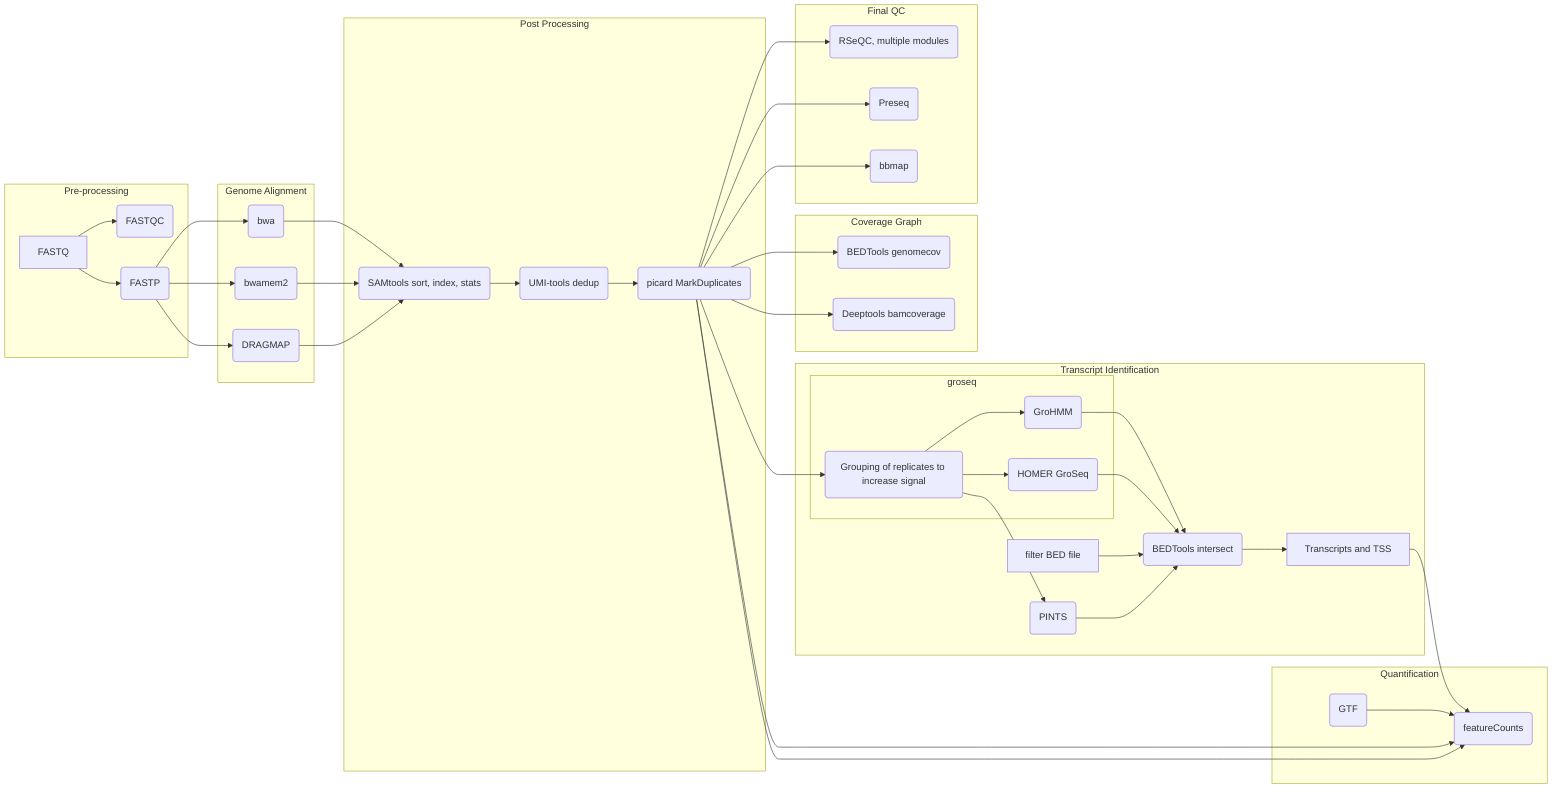 graph LR
    subgraph Pre-processing
        %% one
        A[FASTQ] --> B(FASTQC)
        A --> C(FASTP)
    end
    subgraph Genome Alignment
        %% two
        C --> D(bwa)
        C --> E(bwamem2)
        C --> F(DRAGMAP)
    end
    subgraph Post Processing
        %% four
        D & E & F --> G(SAMtools sort, index, stats)
        G --> H(UMI-tools dedup) --> I(picard MarkDuplicates)
    end
    subgraph Final QC
        %% five
        I --> J(RSeQC, multiple modules)
        I --> K(Preseq)
        I --> L(bbmap)
    end
    subgraph Coverage Graph
        %% six
        I --> M(BEDTools genomecov)
        I --> N(Deeptools bamcoverage)
    end
    subgraph Transcript Identification
        %% seven
        I --> O(Grouping of replicates to increase signal)
        subgraph groseq
            O --> P(GroHMM)
            O --> Q(HOMER GroSeq)
        end
        O --> R(PINTS)
        bed[filter BED file] --> S(BEDTools intersect)
        P & Q & R --> S --> T[Transcripts and TSS]
    end
    subgraph Quantification
        %% eight
        I & T --> U(featureCounts)
        I & genes(GTF) --> U(featureCounts)
    end
    %% B & G & J & K & L & P & Q & U --> Z(MultiQC)